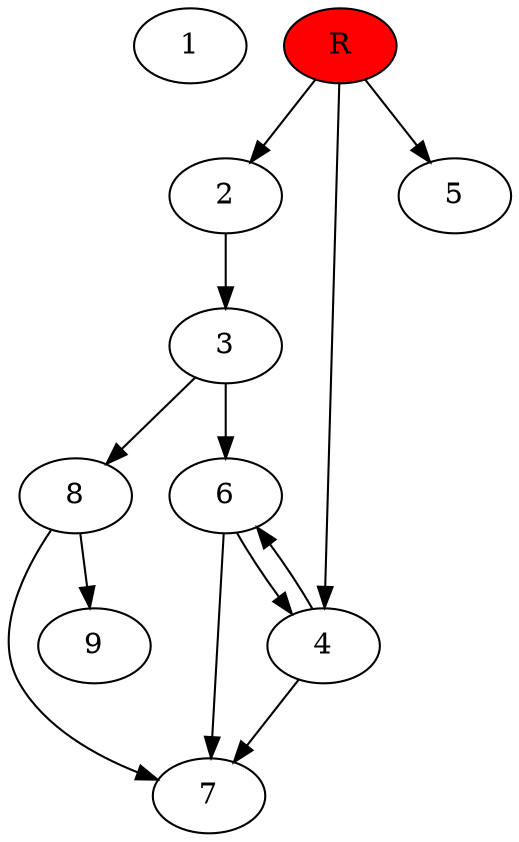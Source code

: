 digraph prb18498 {
	1
	2
	3
	4
	5
	6
	7
	8
	R [fillcolor="#ff0000" style=filled]
	2 -> 3
	3 -> 6
	3 -> 8
	4 -> 6
	4 -> 7
	6 -> 4
	6 -> 7
	8 -> 7
	8 -> 9
	R -> 2
	R -> 4
	R -> 5
}
